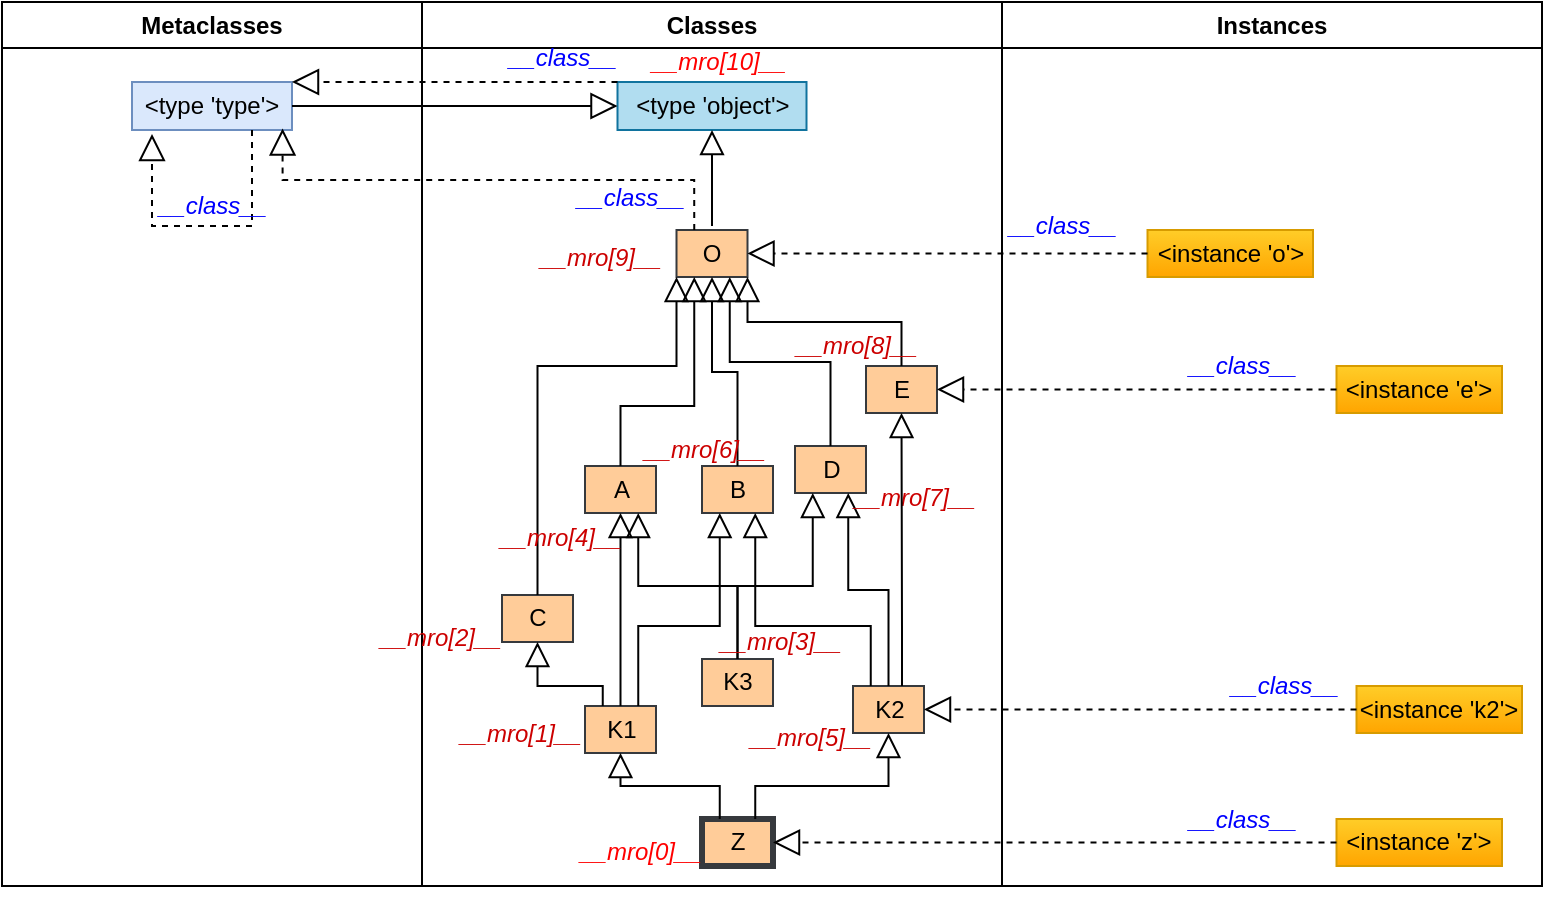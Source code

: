 <mxfile version="20.7.4" type="device"><diagram name="Page-1" id="e7e014a7-5840-1c2e-5031-d8a46d1fe8dd"><mxGraphModel dx="849" dy="548" grid="1" gridSize="10" guides="1" tooltips="1" connect="1" arrows="1" fold="1" page="1" pageScale="1" pageWidth="1169" pageHeight="826" background="none" math="0" shadow="0"><root><mxCell id="0"/><mxCell id="1" parent="0"/><mxCell id="2" value="Metaclasses" style="swimlane;whiteSpace=wrap" parent="1" vertex="1"><mxGeometry x="240" y="128" width="210" height="442" as="geometry"/></mxCell><mxCell id="WVzSX0Jvkso2h1RZnSNI-71" value="&amp;lt;type 'type'&amp;gt;" style="rounded=0;whiteSpace=wrap;html=1;fontFamily=Helvetica;fontSize=12;align=center;fillColor=#dae8fc;strokeColor=#6c8ebf;" parent="2" vertex="1"><mxGeometry x="65" y="40" width="80" height="24" as="geometry"/></mxCell><mxCell id="WVzSX0Jvkso2h1RZnSNI-131" value="" style="endArrow=block;shadow=0;strokeWidth=1;rounded=0;endFill=0;endSize=11;dashed=1;exitX=0.75;exitY=1;exitDx=0;exitDy=0;edgeStyle=elbowEdgeStyle;elbow=vertical;entryX=0.125;entryY=1.083;entryDx=0;entryDy=0;entryPerimeter=0;" parent="2" source="WVzSX0Jvkso2h1RZnSNI-71" target="WVzSX0Jvkso2h1RZnSNI-71" edge="1"><mxGeometry x="0.5" y="41" relative="1" as="geometry"><mxPoint x="122.25" y="125.31" as="sourcePoint"/><mxPoint x="60" y="72" as="targetPoint"/><mxPoint x="-40" y="32" as="offset"/><Array as="points"><mxPoint x="140" y="112"/><mxPoint x="100" y="112"/></Array></mxGeometry></mxCell><mxCell id="WVzSX0Jvkso2h1RZnSNI-132" value="&lt;i&gt;__class__&lt;/i&gt;" style="text;html=1;resizable=0;points=[];;align=center;verticalAlign=middle;labelBackgroundColor=none;rounded=0;shadow=0;strokeWidth=1;fontSize=12;fontColor=#0000FF;" parent="WVzSX0Jvkso2h1RZnSNI-131" vertex="1" connectable="0"><mxGeometry x="0.5" y="49" relative="1" as="geometry"><mxPoint x="79" as="offset"/></mxGeometry></mxCell><mxCell id="3" value="Classes" style="swimlane;whiteSpace=wrap" parent="1" vertex="1"><mxGeometry x="450" y="128" width="290" height="442" as="geometry"/></mxCell><mxCell id="WVzSX0Jvkso2h1RZnSNI-72" value="O" style="rounded=0;whiteSpace=wrap;html=1;fontFamily=Helvetica;fontSize=12;align=center;fillColor=#ffcc99;strokeColor=#36393d;" parent="3" vertex="1"><mxGeometry x="127.25" y="114" width="35.5" height="23.5" as="geometry"/></mxCell><mxCell id="WVzSX0Jvkso2h1RZnSNI-74" value="&amp;lt;type 'object'&amp;gt;" style="rounded=0;whiteSpace=wrap;html=1;fontFamily=Helvetica;fontSize=12;align=center;fillColor=#b1ddf0;strokeColor=#10739e;" parent="3" vertex="1"><mxGeometry x="97.75" y="40" width="94.5" height="24" as="geometry"/></mxCell><mxCell id="WVzSX0Jvkso2h1RZnSNI-95" value="" style="endArrow=block;endSize=10;endFill=0;shadow=0;strokeWidth=1;rounded=0;edgeStyle=elbowEdgeStyle;elbow=vertical;entryX=0.5;entryY=1;entryDx=0;entryDy=0;" parent="3" target="WVzSX0Jvkso2h1RZnSNI-74" edge="1"><mxGeometry width="160" relative="1" as="geometry"><mxPoint x="145" y="112" as="sourcePoint"/><mxPoint x="120" y="72" as="targetPoint"/><Array as="points"><mxPoint x="66" y="102"/></Array></mxGeometry></mxCell><mxCell id="WVzSX0Jvkso2h1RZnSNI-96" value="C" style="rounded=0;whiteSpace=wrap;html=1;fontFamily=Helvetica;fontSize=12;align=center;fillColor=#ffcc99;strokeColor=#36393d;" parent="3" vertex="1"><mxGeometry x="40" y="296.5" width="35.5" height="23.5" as="geometry"/></mxCell><mxCell id="WVzSX0Jvkso2h1RZnSNI-97" value="A" style="rounded=0;whiteSpace=wrap;html=1;fontFamily=Helvetica;fontSize=12;align=center;fillColor=#ffcc99;strokeColor=#36393d;" parent="3" vertex="1"><mxGeometry x="81.5" y="232" width="35.5" height="23.5" as="geometry"/></mxCell><mxCell id="WVzSX0Jvkso2h1RZnSNI-98" value="E" style="rounded=0;whiteSpace=wrap;html=1;fontFamily=Helvetica;fontSize=12;align=center;fillColor=#ffcc99;strokeColor=#36393d;" parent="3" vertex="1"><mxGeometry x="222" y="182" width="35.5" height="23.5" as="geometry"/></mxCell><mxCell id="WVzSX0Jvkso2h1RZnSNI-99" value="B" style="rounded=0;whiteSpace=wrap;html=1;fontFamily=Helvetica;fontSize=12;align=center;fillColor=#ffcc99;strokeColor=#36393d;" parent="3" vertex="1"><mxGeometry x="140" y="232" width="35.5" height="23.5" as="geometry"/></mxCell><mxCell id="WVzSX0Jvkso2h1RZnSNI-101" value="K1" style="rounded=0;whiteSpace=wrap;html=1;fontFamily=Helvetica;fontSize=12;align=center;fillColor=#ffcc99;strokeColor=#36393d;" parent="3" vertex="1"><mxGeometry x="81.5" y="352" width="35.5" height="23.5" as="geometry"/></mxCell><mxCell id="WVzSX0Jvkso2h1RZnSNI-102" value="K2" style="rounded=0;whiteSpace=wrap;html=1;fontFamily=Helvetica;fontSize=12;align=center;fillColor=#ffcc99;strokeColor=#36393d;" parent="3" vertex="1"><mxGeometry x="215.5" y="342" width="35.5" height="23.5" as="geometry"/></mxCell><mxCell id="WVzSX0Jvkso2h1RZnSNI-104" value="Z" style="rounded=0;whiteSpace=wrap;html=1;fontFamily=Helvetica;fontSize=12;align=center;fillColor=#ffcc99;strokeColor=#36393d;shadow=0;strokeWidth=3;" parent="3" vertex="1"><mxGeometry x="140" y="408.5" width="35.5" height="23.5" as="geometry"/></mxCell><mxCell id="WVzSX0Jvkso2h1RZnSNI-106" value="" style="endArrow=block;endSize=10;endFill=0;shadow=0;strokeWidth=1;rounded=0;edgeStyle=elbowEdgeStyle;elbow=vertical;exitX=0.5;exitY=0;exitDx=0;exitDy=0;entryX=0;entryY=1;entryDx=0;entryDy=0;" parent="3" source="WVzSX0Jvkso2h1RZnSNI-96" target="WVzSX0Jvkso2h1RZnSNI-72" edge="1"><mxGeometry width="160" relative="1" as="geometry"><mxPoint x="177.75" y="290.0" as="sourcePoint"/><mxPoint x="166.375" y="214.0" as="targetPoint"/><Array as="points"><mxPoint x="90" y="182"/></Array></mxGeometry></mxCell><mxCell id="WVzSX0Jvkso2h1RZnSNI-107" value="" style="endArrow=block;endSize=10;endFill=0;shadow=0;strokeWidth=1;rounded=0;edgeStyle=elbowEdgeStyle;elbow=vertical;entryX=0.25;entryY=1;entryDx=0;entryDy=0;exitX=0.5;exitY=0;exitDx=0;exitDy=0;" parent="3" source="WVzSX0Jvkso2h1RZnSNI-97" target="WVzSX0Jvkso2h1RZnSNI-72" edge="1"><mxGeometry width="160" relative="1" as="geometry"><mxPoint x="177.75" y="290.0" as="sourcePoint"/><mxPoint x="166.375" y="214.0" as="targetPoint"/><Array as="points"><mxPoint x="120" y="202"/></Array></mxGeometry></mxCell><mxCell id="WVzSX0Jvkso2h1RZnSNI-105" value="" style="endArrow=block;endSize=10;endFill=0;shadow=0;strokeWidth=1;rounded=0;edgeStyle=elbowEdgeStyle;elbow=vertical;entryX=0.5;entryY=1;entryDx=0;entryDy=0;exitX=0.5;exitY=0;exitDx=0;exitDy=0;" parent="3" source="WVzSX0Jvkso2h1RZnSNI-99" target="WVzSX0Jvkso2h1RZnSNI-72" edge="1"><mxGeometry width="160" relative="1" as="geometry"><mxPoint x="167.75" y="280" as="sourcePoint"/><mxPoint x="156.375" y="204.0" as="targetPoint"/></mxGeometry></mxCell><mxCell id="WVzSX0Jvkso2h1RZnSNI-100" value="D" style="rounded=0;whiteSpace=wrap;html=1;fontFamily=Helvetica;fontSize=12;align=center;fillColor=#ffcc99;strokeColor=#36393d;" parent="3" vertex="1"><mxGeometry x="186.5" y="222" width="35.5" height="23.5" as="geometry"/></mxCell><mxCell id="WVzSX0Jvkso2h1RZnSNI-108" value="" style="endArrow=block;endSize=10;endFill=0;shadow=0;strokeWidth=1;rounded=0;edgeStyle=elbowEdgeStyle;elbow=vertical;entryX=0.75;entryY=1;entryDx=0;entryDy=0;exitX=0.5;exitY=0;exitDx=0;exitDy=0;" parent="3" source="WVzSX0Jvkso2h1RZnSNI-100" target="WVzSX0Jvkso2h1RZnSNI-72" edge="1"><mxGeometry width="160" relative="1" as="geometry"><mxPoint x="177.75" y="290.0" as="sourcePoint"/><mxPoint x="52.75" y="237.75" as="targetPoint"/></mxGeometry></mxCell><mxCell id="WVzSX0Jvkso2h1RZnSNI-109" value="" style="endArrow=block;endSize=10;endFill=0;shadow=0;strokeWidth=1;rounded=0;edgeStyle=elbowEdgeStyle;elbow=vertical;exitX=0.5;exitY=0;exitDx=0;exitDy=0;entryX=1;entryY=1;entryDx=0;entryDy=0;" parent="3" source="WVzSX0Jvkso2h1RZnSNI-98" target="WVzSX0Jvkso2h1RZnSNI-72" edge="1"><mxGeometry width="160" relative="1" as="geometry"><mxPoint x="187.75" y="300.0" as="sourcePoint"/><mxPoint x="75.5" y="232" as="targetPoint"/></mxGeometry></mxCell><mxCell id="WVzSX0Jvkso2h1RZnSNI-110" value="" style="endArrow=block;endSize=10;endFill=0;shadow=0;strokeWidth=1;rounded=0;edgeStyle=elbowEdgeStyle;elbow=vertical;entryX=0.75;entryY=1;entryDx=0;entryDy=0;" parent="3" source="WVzSX0Jvkso2h1RZnSNI-102" target="WVzSX0Jvkso2h1RZnSNI-100" edge="1"><mxGeometry width="160" relative="1" as="geometry"><mxPoint x="197.75" y="310.0" as="sourcePoint"/><mxPoint x="71.625" y="247.75" as="targetPoint"/></mxGeometry></mxCell><mxCell id="WVzSX0Jvkso2h1RZnSNI-111" value="" style="endArrow=block;endSize=10;endFill=0;shadow=0;strokeWidth=1;rounded=0;edgeStyle=elbowEdgeStyle;elbow=vertical;entryX=0.75;entryY=1;entryDx=0;entryDy=0;exitX=0.25;exitY=0;exitDx=0;exitDy=0;" parent="3" source="WVzSX0Jvkso2h1RZnSNI-102" target="WVzSX0Jvkso2h1RZnSNI-99" edge="1"><mxGeometry width="160" relative="1" as="geometry"><mxPoint x="243.25" y="352" as="sourcePoint"/><mxPoint x="223.125" y="312.5" as="targetPoint"/><Array as="points"><mxPoint x="190" y="312"/></Array></mxGeometry></mxCell><mxCell id="WVzSX0Jvkso2h1RZnSNI-112" value="" style="endArrow=block;endSize=10;endFill=0;shadow=0;strokeWidth=1;rounded=0;edgeStyle=elbowEdgeStyle;elbow=vertical;entryX=0.25;entryY=1;entryDx=0;entryDy=0;exitX=0.75;exitY=0;exitDx=0;exitDy=0;" parent="3" source="WVzSX0Jvkso2h1RZnSNI-101" target="WVzSX0Jvkso2h1RZnSNI-99" edge="1"><mxGeometry width="160" relative="1" as="geometry"><mxPoint x="234.375" y="352" as="sourcePoint"/><mxPoint x="174.125" y="318.5" as="targetPoint"/><Array as="points"><mxPoint x="130" y="312"/></Array></mxGeometry></mxCell><mxCell id="WVzSX0Jvkso2h1RZnSNI-113" value="" style="endArrow=block;endSize=10;endFill=0;shadow=0;strokeWidth=1;rounded=0;edgeStyle=elbowEdgeStyle;elbow=vertical;entryX=0.5;entryY=1;entryDx=0;entryDy=0;exitX=0.5;exitY=0;exitDx=0;exitDy=0;" parent="3" source="WVzSX0Jvkso2h1RZnSNI-101" target="WVzSX0Jvkso2h1RZnSNI-97" edge="1"><mxGeometry width="160" relative="1" as="geometry"><mxPoint x="103.25" y="352" as="sourcePoint"/><mxPoint x="156.375" y="318.5" as="targetPoint"/></mxGeometry></mxCell><mxCell id="WVzSX0Jvkso2h1RZnSNI-114" value="" style="endArrow=block;endSize=10;endFill=0;shadow=0;strokeWidth=1;rounded=0;edgeStyle=elbowEdgeStyle;elbow=vertical;entryX=0.5;entryY=1;entryDx=0;entryDy=0;exitX=0.25;exitY=0;exitDx=0;exitDy=0;" parent="3" source="WVzSX0Jvkso2h1RZnSNI-101" target="WVzSX0Jvkso2h1RZnSNI-96" edge="1"><mxGeometry width="160" relative="1" as="geometry"><mxPoint x="113.25" y="362" as="sourcePoint"/><mxPoint x="166.375" y="328.5" as="targetPoint"/><Array as="points"><mxPoint x="70" y="342"/></Array></mxGeometry></mxCell><mxCell id="WVzSX0Jvkso2h1RZnSNI-116" value="" style="endArrow=block;endSize=10;endFill=0;shadow=0;strokeWidth=1;rounded=0;edgeStyle=elbowEdgeStyle;elbow=vertical;entryX=0.5;entryY=1;entryDx=0;entryDy=0;exitX=0.25;exitY=0;exitDx=0;exitDy=0;" parent="3" source="WVzSX0Jvkso2h1RZnSNI-104" target="WVzSX0Jvkso2h1RZnSNI-101" edge="1"><mxGeometry width="160" relative="1" as="geometry"><mxPoint x="125.125" y="368.5" as="sourcePoint"/><mxPoint x="156.375" y="318.5" as="targetPoint"/><Array as="points"/></mxGeometry></mxCell><mxCell id="WVzSX0Jvkso2h1RZnSNI-117" value="" style="endArrow=block;endSize=10;endFill=0;shadow=0;strokeWidth=1;rounded=0;edgeStyle=elbowEdgeStyle;elbow=vertical;entryX=0.5;entryY=1;entryDx=0;entryDy=0;exitX=0.75;exitY=0;exitDx=0;exitDy=0;" parent="3" source="WVzSX0Jvkso2h1RZnSNI-104" target="WVzSX0Jvkso2h1RZnSNI-102" edge="1"><mxGeometry width="160" relative="1" as="geometry"><mxPoint x="167.75" y="418.5" as="sourcePoint"/><mxPoint x="116.25" y="385.5" as="targetPoint"/><Array as="points"><mxPoint x="200" y="392"/></Array></mxGeometry></mxCell><mxCell id="8u0oxRwF0T9cu5ohomq5-4" value="&lt;i&gt;__mro[0]__&lt;/i&gt;" style="text;html=1;resizable=0;points=[];;align=center;verticalAlign=middle;labelBackgroundColor=none;rounded=0;shadow=0;strokeWidth=1;fontSize=12;fontColor=#FF0000;" parent="3" vertex="1" connectable="0"><mxGeometry x="99.253" y="425.247" as="geometry"><mxPoint x="9" as="offset"/></mxGeometry></mxCell><mxCell id="8u0oxRwF0T9cu5ohomq5-5" value="&lt;i&gt;__mro[1]__&lt;/i&gt;" style="text;html=1;resizable=0;points=[];;align=center;verticalAlign=middle;labelBackgroundColor=none;rounded=0;shadow=0;strokeWidth=1;fontSize=12;fontColor=#CC0000;" parent="3" vertex="1" connectable="0"><mxGeometry x="40.003" y="365.497" as="geometry"><mxPoint x="9" as="offset"/></mxGeometry></mxCell><mxCell id="8u0oxRwF0T9cu5ohomq5-6" value="&lt;i&gt;__mro[5]__&lt;/i&gt;" style="text;html=1;resizable=0;points=[];;align=center;verticalAlign=middle;labelBackgroundColor=none;rounded=0;shadow=0;strokeWidth=1;fontSize=12;fontColor=#CC0000;" parent="3" vertex="1" connectable="0"><mxGeometry x="135.003" y="451.997" as="geometry"><mxPoint x="59" y="-84" as="offset"/></mxGeometry></mxCell><mxCell id="8u0oxRwF0T9cu5ohomq5-7" value="&lt;i&gt;__mro[2]__&lt;/i&gt;" style="text;html=1;resizable=0;points=[];;align=center;verticalAlign=middle;labelBackgroundColor=none;rounded=0;shadow=0;strokeWidth=1;fontSize=12;fontColor=#CC0000;" parent="3" vertex="1" connectable="0"><mxGeometry x="-49.997" y="401.997" as="geometry"><mxPoint x="59" y="-84" as="offset"/></mxGeometry></mxCell><mxCell id="8u0oxRwF0T9cu5ohomq5-9" value="&lt;i&gt;__mro[4]__&lt;/i&gt;" style="text;html=1;resizable=0;points=[];;align=center;verticalAlign=middle;labelBackgroundColor=none;rounded=0;shadow=0;strokeWidth=1;fontSize=12;fontColor=#CC0000;" parent="3" vertex="1" connectable="0"><mxGeometry x="10.003" y="351.997" as="geometry"><mxPoint x="59" y="-84" as="offset"/></mxGeometry></mxCell><mxCell id="8u0oxRwF0T9cu5ohomq5-10" value="&lt;i&gt;__mro[6]__&lt;/i&gt;" style="text;html=1;resizable=0;points=[];;align=center;verticalAlign=middle;labelBackgroundColor=none;rounded=0;shadow=0;strokeWidth=1;fontSize=12;fontColor=#CC0000;" parent="3" vertex="1" connectable="0"><mxGeometry x="81.503" y="308.247" as="geometry"><mxPoint x="59" y="-84" as="offset"/></mxGeometry></mxCell><mxCell id="8u0oxRwF0T9cu5ohomq5-8" value="&lt;i&gt;__mro[7]__&lt;/i&gt;" style="text;html=1;resizable=0;points=[];;align=center;verticalAlign=middle;labelBackgroundColor=none;rounded=0;shadow=0;strokeWidth=1;fontSize=12;fontColor=#CC0000;" parent="3" vertex="1" connectable="0"><mxGeometry x="186.503" y="331.997" as="geometry"><mxPoint x="59" y="-84" as="offset"/></mxGeometry></mxCell><mxCell id="8u0oxRwF0T9cu5ohomq5-11" value="&lt;i&gt;__mro[10]__&lt;/i&gt;" style="text;html=1;resizable=0;points=[];;align=center;verticalAlign=middle;labelBackgroundColor=none;rounded=0;shadow=0;strokeWidth=1;fontSize=12;fontColor=#FF0000;" parent="3" vertex="1" connectable="0"><mxGeometry x="88.503" y="113.997" as="geometry"><mxPoint x="59" y="-84" as="offset"/></mxGeometry></mxCell><mxCell id="8u0oxRwF0T9cu5ohomq5-12" value="&lt;i&gt;__mro[8]__&lt;/i&gt;" style="text;html=1;resizable=0;points=[];;align=center;verticalAlign=middle;labelBackgroundColor=none;rounded=0;shadow=0;strokeWidth=1;fontSize=12;fontColor=#CC0000;" parent="3" vertex="1" connectable="0"><mxGeometry x="157.753" y="255.497" as="geometry"><mxPoint x="59" y="-84" as="offset"/></mxGeometry></mxCell><mxCell id="8u0oxRwF0T9cu5ohomq5-13" value="&lt;i&gt;__mro[9]__&lt;/i&gt;" style="text;html=1;resizable=0;points=[];;align=center;verticalAlign=middle;labelBackgroundColor=none;rounded=0;shadow=0;strokeWidth=1;fontSize=12;fontColor=#CC0000;" parent="3" vertex="1" connectable="0"><mxGeometry x="30.003" y="211.997" as="geometry"><mxPoint x="59" y="-84" as="offset"/></mxGeometry></mxCell><mxCell id="8u0oxRwF0T9cu5ohomq5-17" value="" style="endArrow=block;endSize=10;endFill=0;shadow=0;strokeWidth=1;rounded=0;edgeStyle=elbowEdgeStyle;elbow=vertical;entryX=0.5;entryY=1;entryDx=0;entryDy=0;" parent="3" target="WVzSX0Jvkso2h1RZnSNI-98" edge="1"><mxGeometry width="160" relative="1" as="geometry"><mxPoint x="240" y="342" as="sourcePoint"/><mxPoint x="243" y="202" as="targetPoint"/><Array as="points"><mxPoint x="243" y="312"/></Array></mxGeometry></mxCell><mxCell id="8u0oxRwF0T9cu5ohomq5-19" value="&lt;i&gt;__class__&lt;/i&gt;" style="text;html=1;resizable=0;points=[];;align=center;verticalAlign=middle;labelBackgroundColor=none;rounded=0;shadow=0;strokeWidth=1;fontSize=12;fontColor=#0000FF;" parent="3" vertex="1" connectable="0"><mxGeometry x="104.005" y="98.0" as="geometry"/></mxCell><mxCell id="vZCeuGjZZebA04O2QXg3-4" value="K3" style="rounded=0;whiteSpace=wrap;html=1;fontFamily=Helvetica;fontSize=12;align=center;fillColor=#ffcc99;strokeColor=#36393d;" vertex="1" parent="3"><mxGeometry x="140" y="328.5" width="35.5" height="23.5" as="geometry"/></mxCell><mxCell id="vZCeuGjZZebA04O2QXg3-5" value="" style="endArrow=block;endSize=10;endFill=0;shadow=0;strokeWidth=1;rounded=0;edgeStyle=elbowEdgeStyle;elbow=vertical;entryX=0.75;entryY=1;entryDx=0;entryDy=0;exitX=0.5;exitY=0;exitDx=0;exitDy=0;" edge="1" parent="3" source="vZCeuGjZZebA04O2QXg3-4" target="WVzSX0Jvkso2h1RZnSNI-97"><mxGeometry width="160" relative="1" as="geometry"><mxPoint x="118.125" y="362" as="sourcePoint"/><mxPoint x="158.875" y="265.5" as="targetPoint"/><Array as="points"><mxPoint x="130" y="292"/></Array></mxGeometry></mxCell><mxCell id="vZCeuGjZZebA04O2QXg3-6" value="" style="endArrow=block;endSize=10;endFill=0;shadow=0;strokeWidth=1;rounded=0;edgeStyle=elbowEdgeStyle;elbow=vertical;entryX=0.25;entryY=1;entryDx=0;entryDy=0;exitX=0.5;exitY=0;exitDx=0;exitDy=0;" edge="1" parent="3" source="vZCeuGjZZebA04O2QXg3-4" target="WVzSX0Jvkso2h1RZnSNI-100"><mxGeometry width="160" relative="1" as="geometry"><mxPoint x="167.75" y="338.5" as="sourcePoint"/><mxPoint x="118.125" y="265.5" as="targetPoint"/><Array as="points"><mxPoint x="180" y="292"/></Array></mxGeometry></mxCell><mxCell id="vZCeuGjZZebA04O2QXg3-7" value="&lt;i&gt;__mro[3]__&lt;/i&gt;" style="text;html=1;resizable=0;points=[];;align=center;verticalAlign=middle;labelBackgroundColor=none;rounded=0;shadow=0;strokeWidth=1;fontSize=12;fontColor=#CC0000;" vertex="1" connectable="0" parent="3"><mxGeometry x="170.003" y="319.997" as="geometry"><mxPoint x="9" as="offset"/></mxGeometry></mxCell><mxCell id="4" value="Instances" style="swimlane;whiteSpace=wrap" parent="1" vertex="1"><mxGeometry x="740" y="128" width="270" height="442" as="geometry"/></mxCell><mxCell id="WVzSX0Jvkso2h1RZnSNI-73" value="&amp;lt;instance 'z'&amp;gt;" style="rounded=0;whiteSpace=wrap;html=1;fontFamily=Helvetica;fontSize=12;align=center;fillColor=#ffcd28;strokeColor=#d79b00;gradientColor=#ffa500;" parent="4" vertex="1"><mxGeometry x="167.25" y="408.5" width="82.75" height="23.5" as="geometry"/></mxCell><mxCell id="WVzSX0Jvkso2h1RZnSNI-120" value="&amp;lt;instance 'k2'&amp;gt;" style="rounded=0;whiteSpace=wrap;html=1;fontFamily=Helvetica;fontSize=12;align=center;fillColor=#ffcd28;strokeColor=#d79b00;gradientColor=#ffa500;" parent="4" vertex="1"><mxGeometry x="177.25" y="342" width="82.75" height="23.5" as="geometry"/></mxCell><mxCell id="WVzSX0Jvkso2h1RZnSNI-121" value="&amp;lt;instance 'e'&amp;gt;" style="rounded=0;whiteSpace=wrap;html=1;fontFamily=Helvetica;fontSize=12;align=center;fillColor=#ffcd28;strokeColor=#d79b00;gradientColor=#ffa500;" parent="4" vertex="1"><mxGeometry x="167.25" y="182" width="82.75" height="23.5" as="geometry"/></mxCell><mxCell id="WVzSX0Jvkso2h1RZnSNI-122" value="&amp;lt;instance 'o'&amp;gt;" style="rounded=0;whiteSpace=wrap;html=1;fontFamily=Helvetica;fontSize=12;align=center;fillColor=#ffcd28;strokeColor=#d79b00;gradientColor=#ffa500;" parent="4" vertex="1"><mxGeometry x="72.75" y="114" width="82.75" height="23.5" as="geometry"/></mxCell><mxCell id="8u0oxRwF0T9cu5ohomq5-16" value="&lt;i&gt;__class__&lt;/i&gt;" style="text;html=1;resizable=0;points=[];;align=center;verticalAlign=middle;labelBackgroundColor=none;rounded=0;shadow=0;strokeWidth=1;fontSize=12;fontColor=#0000FF;" parent="4" vertex="1" connectable="0"><mxGeometry x="30.005" y="112.0" as="geometry"/></mxCell><mxCell id="WVzSX0Jvkso2h1RZnSNI-118" value="" style="endArrow=block;shadow=0;strokeWidth=1;rounded=0;endFill=0;elbow=vertical;endSize=11;dashed=1;exitX=0;exitY=0.5;exitDx=0;exitDy=0;entryX=1;entryY=0.5;entryDx=0;entryDy=0;" parent="1" source="WVzSX0Jvkso2h1RZnSNI-73" target="WVzSX0Jvkso2h1RZnSNI-104" edge="1"><mxGeometry x="0.5" y="41" relative="1" as="geometry"><mxPoint x="920.5" y="543.5" as="sourcePoint"/><mxPoint x="630.0" y="543.5" as="targetPoint"/><mxPoint x="-40" y="32" as="offset"/></mxGeometry></mxCell><mxCell id="WVzSX0Jvkso2h1RZnSNI-119" value="&lt;i&gt;__class__&lt;/i&gt;" style="text;html=1;resizable=0;points=[];;align=center;verticalAlign=middle;labelBackgroundColor=none;rounded=0;shadow=0;strokeWidth=1;fontSize=12;fontColor=#0000FF;" parent="WVzSX0Jvkso2h1RZnSNI-118" vertex="1" connectable="0"><mxGeometry x="0.5" y="49" relative="1" as="geometry"><mxPoint x="164" y="-61" as="offset"/></mxGeometry></mxCell><mxCell id="WVzSX0Jvkso2h1RZnSNI-123" value="" style="endArrow=block;shadow=0;strokeWidth=1;rounded=0;endFill=0;elbow=vertical;endSize=11;dashed=1;exitX=0;exitY=0.5;exitDx=0;exitDy=0;" parent="1" source="WVzSX0Jvkso2h1RZnSNI-120" target="WVzSX0Jvkso2h1RZnSNI-102" edge="1"><mxGeometry x="0.5" y="41" relative="1" as="geometry"><mxPoint x="901.75" y="558.25" as="sourcePoint"/><mxPoint x="630" y="558.25" as="targetPoint"/><mxPoint x="-40" y="32" as="offset"/></mxGeometry></mxCell><mxCell id="WVzSX0Jvkso2h1RZnSNI-124" value="&lt;i&gt;__class__&lt;/i&gt;" style="text;html=1;resizable=0;points=[];;align=center;verticalAlign=middle;labelBackgroundColor=none;rounded=0;shadow=0;strokeWidth=1;fontSize=12;fontColor=#0000FF;" parent="WVzSX0Jvkso2h1RZnSNI-123" vertex="1" connectable="0"><mxGeometry x="0.5" y="49" relative="1" as="geometry"><mxPoint x="125" y="-61" as="offset"/></mxGeometry></mxCell><mxCell id="WVzSX0Jvkso2h1RZnSNI-125" value="" style="endArrow=block;shadow=0;strokeWidth=1;rounded=0;endFill=0;elbow=vertical;endSize=11;dashed=1;exitX=0;exitY=0.5;exitDx=0;exitDy=0;" parent="1" source="WVzSX0Jvkso2h1RZnSNI-121" target="WVzSX0Jvkso2h1RZnSNI-98" edge="1"><mxGeometry x="0.5" y="41" relative="1" as="geometry"><mxPoint x="911.75" y="568.25" as="sourcePoint"/><mxPoint x="640" y="568.25" as="targetPoint"/><mxPoint x="-40" y="32" as="offset"/></mxGeometry></mxCell><mxCell id="WVzSX0Jvkso2h1RZnSNI-126" value="&lt;i&gt;__class__&lt;/i&gt;" style="text;html=1;resizable=0;points=[];;align=center;verticalAlign=middle;labelBackgroundColor=none;rounded=0;shadow=0;strokeWidth=1;fontSize=12;fontColor=#0000FF;" parent="WVzSX0Jvkso2h1RZnSNI-125" vertex="1" connectable="0"><mxGeometry x="0.5" y="49" relative="1" as="geometry"><mxPoint x="102" y="-61" as="offset"/></mxGeometry></mxCell><mxCell id="WVzSX0Jvkso2h1RZnSNI-127" value="" style="endArrow=block;shadow=0;strokeWidth=1;rounded=0;endFill=0;elbow=vertical;endSize=11;dashed=1;" parent="1" source="WVzSX0Jvkso2h1RZnSNI-122" target="WVzSX0Jvkso2h1RZnSNI-72" edge="1"><mxGeometry x="0.5" y="41" relative="1" as="geometry"><mxPoint x="847.25" y="421.75" as="sourcePoint"/><mxPoint x="725.5" y="422.623" as="targetPoint"/><mxPoint x="-40" y="32" as="offset"/></mxGeometry></mxCell><mxCell id="WVzSX0Jvkso2h1RZnSNI-129" value="" style="endArrow=block;shadow=0;strokeWidth=1;rounded=0;endFill=0;elbow=vertical;endSize=11;exitX=1;exitY=0.5;exitDx=0;exitDy=0;entryX=0;entryY=0.5;entryDx=0;entryDy=0;" parent="1" source="WVzSX0Jvkso2h1RZnSNI-71" target="WVzSX0Jvkso2h1RZnSNI-74" edge="1"><mxGeometry x="0.5" y="41" relative="1" as="geometry"><mxPoint x="438.25" y="229.31" as="sourcePoint"/><mxPoint x="290" y="229.31" as="targetPoint"/><mxPoint x="-40" y="32" as="offset"/></mxGeometry></mxCell><mxCell id="8u0oxRwF0T9cu5ohomq5-14" value="" style="endArrow=block;shadow=0;strokeWidth=1;rounded=0;endFill=0;elbow=vertical;endSize=11;dashed=1;exitX=0;exitY=0;exitDx=0;exitDy=0;entryX=1;entryY=0;entryDx=0;entryDy=0;" parent="1" source="WVzSX0Jvkso2h1RZnSNI-74" target="WVzSX0Jvkso2h1RZnSNI-71" edge="1"><mxGeometry x="0.5" y="41" relative="1" as="geometry"><mxPoint x="510.5" y="200" as="sourcePoint"/><mxPoint x="378.75" y="200.881" as="targetPoint"/><mxPoint x="-40" y="32" as="offset"/></mxGeometry></mxCell><mxCell id="8u0oxRwF0T9cu5ohomq5-15" value="&lt;i&gt;__class__&lt;/i&gt;" style="text;html=1;resizable=0;points=[];;align=center;verticalAlign=middle;labelBackgroundColor=none;rounded=0;shadow=0;strokeWidth=1;fontSize=12;fontColor=#0000FF;" parent="8u0oxRwF0T9cu5ohomq5-14" vertex="1" connectable="0"><mxGeometry x="0.5" y="49" relative="1" as="geometry"><mxPoint x="94" y="-61" as="offset"/></mxGeometry></mxCell><mxCell id="8u0oxRwF0T9cu5ohomq5-18" value="" style="endArrow=block;shadow=0;strokeWidth=1;rounded=0;endFill=0;elbow=vertical;endSize=11;dashed=1;entryX=0.941;entryY=0.968;entryDx=0;entryDy=0;entryPerimeter=0;exitX=0.25;exitY=0;exitDx=0;exitDy=0;edgeStyle=orthogonalEdgeStyle;" parent="1" source="WVzSX0Jvkso2h1RZnSNI-72" target="WVzSX0Jvkso2h1RZnSNI-71" edge="1"><mxGeometry x="0.5" y="41" relative="1" as="geometry"><mxPoint x="330" y="370" as="sourcePoint"/><mxPoint x="622.75" y="263.75" as="targetPoint"/><mxPoint x="-40" y="32" as="offset"/></mxGeometry></mxCell></root></mxGraphModel></diagram></mxfile>